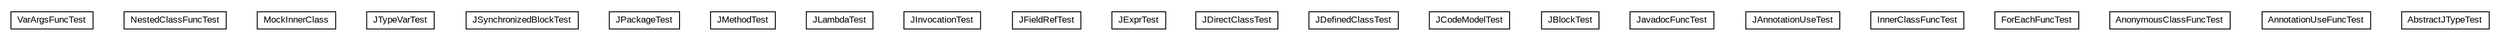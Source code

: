 #!/usr/local/bin/dot
#
# Class diagram 
# Generated by UMLGraph version 5.1 (http://www.umlgraph.org/)
#

digraph G {
	edge [fontname="arial",fontsize=10,labelfontname="arial",labelfontsize=10];
	node [fontname="arial",fontsize=10,shape=plaintext];
	nodesep=0.25;
	ranksep=0.5;
	// com.helger.jcodemodel.VarArgsFuncTest
	c0 [label=<<table title="com.helger.jcodemodel.VarArgsFuncTest" border="0" cellborder="1" cellspacing="0" cellpadding="2" port="p" href="./VarArgsFuncTest.html">
		<tr><td><table border="0" cellspacing="0" cellpadding="1">
<tr><td align="center" balign="center"> VarArgsFuncTest </td></tr>
		</table></td></tr>
		</table>>, fontname="arial", fontcolor="black", fontsize=10.0];
	// com.helger.jcodemodel.NestedClassFuncTest
	c1 [label=<<table title="com.helger.jcodemodel.NestedClassFuncTest" border="0" cellborder="1" cellspacing="0" cellpadding="2" port="p" href="./NestedClassFuncTest.html">
		<tr><td><table border="0" cellspacing="0" cellpadding="1">
<tr><td align="center" balign="center"> NestedClassFuncTest </td></tr>
		</table></td></tr>
		</table>>, fontname="arial", fontcolor="black", fontsize=10.0];
	// com.helger.jcodemodel.NestedClassFuncTest.MockInnerClass
	c2 [label=<<table title="com.helger.jcodemodel.NestedClassFuncTest.MockInnerClass" border="0" cellborder="1" cellspacing="0" cellpadding="2" port="p" href="./NestedClassFuncTest.MockInnerClass.html">
		<tr><td><table border="0" cellspacing="0" cellpadding="1">
<tr><td align="center" balign="center"> MockInnerClass </td></tr>
		</table></td></tr>
		</table>>, fontname="arial", fontcolor="black", fontsize=10.0];
	// com.helger.jcodemodel.JTypeVarTest
	c3 [label=<<table title="com.helger.jcodemodel.JTypeVarTest" border="0" cellborder="1" cellspacing="0" cellpadding="2" port="p" href="./JTypeVarTest.html">
		<tr><td><table border="0" cellspacing="0" cellpadding="1">
<tr><td align="center" balign="center"> JTypeVarTest </td></tr>
		</table></td></tr>
		</table>>, fontname="arial", fontcolor="black", fontsize=10.0];
	// com.helger.jcodemodel.JSynchronizedBlockTest
	c4 [label=<<table title="com.helger.jcodemodel.JSynchronizedBlockTest" border="0" cellborder="1" cellspacing="0" cellpadding="2" port="p" href="./JSynchronizedBlockTest.html">
		<tr><td><table border="0" cellspacing="0" cellpadding="1">
<tr><td align="center" balign="center"> JSynchronizedBlockTest </td></tr>
		</table></td></tr>
		</table>>, fontname="arial", fontcolor="black", fontsize=10.0];
	// com.helger.jcodemodel.JPackageTest
	c5 [label=<<table title="com.helger.jcodemodel.JPackageTest" border="0" cellborder="1" cellspacing="0" cellpadding="2" port="p" href="./JPackageTest.html">
		<tr><td><table border="0" cellspacing="0" cellpadding="1">
<tr><td align="center" balign="center"> JPackageTest </td></tr>
		</table></td></tr>
		</table>>, fontname="arial", fontcolor="black", fontsize=10.0];
	// com.helger.jcodemodel.JMethodTest
	c6 [label=<<table title="com.helger.jcodemodel.JMethodTest" border="0" cellborder="1" cellspacing="0" cellpadding="2" port="p" href="./JMethodTest.html">
		<tr><td><table border="0" cellspacing="0" cellpadding="1">
<tr><td align="center" balign="center"> JMethodTest </td></tr>
		</table></td></tr>
		</table>>, fontname="arial", fontcolor="black", fontsize=10.0];
	// com.helger.jcodemodel.JLambdaTest
	c7 [label=<<table title="com.helger.jcodemodel.JLambdaTest" border="0" cellborder="1" cellspacing="0" cellpadding="2" port="p" href="./JLambdaTest.html">
		<tr><td><table border="0" cellspacing="0" cellpadding="1">
<tr><td align="center" balign="center"> JLambdaTest </td></tr>
		</table></td></tr>
		</table>>, fontname="arial", fontcolor="black", fontsize=10.0];
	// com.helger.jcodemodel.JInvocationTest
	c8 [label=<<table title="com.helger.jcodemodel.JInvocationTest" border="0" cellborder="1" cellspacing="0" cellpadding="2" port="p" href="./JInvocationTest.html">
		<tr><td><table border="0" cellspacing="0" cellpadding="1">
<tr><td align="center" balign="center"> JInvocationTest </td></tr>
		</table></td></tr>
		</table>>, fontname="arial", fontcolor="black", fontsize=10.0];
	// com.helger.jcodemodel.JFieldRefTest
	c9 [label=<<table title="com.helger.jcodemodel.JFieldRefTest" border="0" cellborder="1" cellspacing="0" cellpadding="2" port="p" href="./JFieldRefTest.html">
		<tr><td><table border="0" cellspacing="0" cellpadding="1">
<tr><td align="center" balign="center"> JFieldRefTest </td></tr>
		</table></td></tr>
		</table>>, fontname="arial", fontcolor="black", fontsize=10.0];
	// com.helger.jcodemodel.JExprTest
	c10 [label=<<table title="com.helger.jcodemodel.JExprTest" border="0" cellborder="1" cellspacing="0" cellpadding="2" port="p" href="./JExprTest.html">
		<tr><td><table border="0" cellspacing="0" cellpadding="1">
<tr><td align="center" balign="center"> JExprTest </td></tr>
		</table></td></tr>
		</table>>, fontname="arial", fontcolor="black", fontsize=10.0];
	// com.helger.jcodemodel.JDirectClassTest
	c11 [label=<<table title="com.helger.jcodemodel.JDirectClassTest" border="0" cellborder="1" cellspacing="0" cellpadding="2" port="p" href="./JDirectClassTest.html">
		<tr><td><table border="0" cellspacing="0" cellpadding="1">
<tr><td align="center" balign="center"> JDirectClassTest </td></tr>
		</table></td></tr>
		</table>>, fontname="arial", fontcolor="black", fontsize=10.0];
	// com.helger.jcodemodel.JDefinedClassTest
	c12 [label=<<table title="com.helger.jcodemodel.JDefinedClassTest" border="0" cellborder="1" cellspacing="0" cellpadding="2" port="p" href="./JDefinedClassTest.html">
		<tr><td><table border="0" cellspacing="0" cellpadding="1">
<tr><td align="center" balign="center"> JDefinedClassTest </td></tr>
		</table></td></tr>
		</table>>, fontname="arial", fontcolor="black", fontsize=10.0];
	// com.helger.jcodemodel.JCodeModelTest
	c13 [label=<<table title="com.helger.jcodemodel.JCodeModelTest" border="0" cellborder="1" cellspacing="0" cellpadding="2" port="p" href="./JCodeModelTest.html">
		<tr><td><table border="0" cellspacing="0" cellpadding="1">
<tr><td align="center" balign="center"> JCodeModelTest </td></tr>
		</table></td></tr>
		</table>>, fontname="arial", fontcolor="black", fontsize=10.0];
	// com.helger.jcodemodel.JBlockTest
	c14 [label=<<table title="com.helger.jcodemodel.JBlockTest" border="0" cellborder="1" cellspacing="0" cellpadding="2" port="p" href="./JBlockTest.html">
		<tr><td><table border="0" cellspacing="0" cellpadding="1">
<tr><td align="center" balign="center"> JBlockTest </td></tr>
		</table></td></tr>
		</table>>, fontname="arial", fontcolor="black", fontsize=10.0];
	// com.helger.jcodemodel.JavadocFuncTest
	c15 [label=<<table title="com.helger.jcodemodel.JavadocFuncTest" border="0" cellborder="1" cellspacing="0" cellpadding="2" port="p" href="./JavadocFuncTest.html">
		<tr><td><table border="0" cellspacing="0" cellpadding="1">
<tr><td align="center" balign="center"> JavadocFuncTest </td></tr>
		</table></td></tr>
		</table>>, fontname="arial", fontcolor="black", fontsize=10.0];
	// com.helger.jcodemodel.JAnnotationUseTest
	c16 [label=<<table title="com.helger.jcodemodel.JAnnotationUseTest" border="0" cellborder="1" cellspacing="0" cellpadding="2" port="p" href="./JAnnotationUseTest.html">
		<tr><td><table border="0" cellspacing="0" cellpadding="1">
<tr><td align="center" balign="center"> JAnnotationUseTest </td></tr>
		</table></td></tr>
		</table>>, fontname="arial", fontcolor="black", fontsize=10.0];
	// com.helger.jcodemodel.InnerClassFuncTest
	c17 [label=<<table title="com.helger.jcodemodel.InnerClassFuncTest" border="0" cellborder="1" cellspacing="0" cellpadding="2" port="p" href="./InnerClassFuncTest.html">
		<tr><td><table border="0" cellspacing="0" cellpadding="1">
<tr><td align="center" balign="center"> InnerClassFuncTest </td></tr>
		</table></td></tr>
		</table>>, fontname="arial", fontcolor="black", fontsize=10.0];
	// com.helger.jcodemodel.ForEachFuncTest
	c18 [label=<<table title="com.helger.jcodemodel.ForEachFuncTest" border="0" cellborder="1" cellspacing="0" cellpadding="2" port="p" href="./ForEachFuncTest.html">
		<tr><td><table border="0" cellspacing="0" cellpadding="1">
<tr><td align="center" balign="center"> ForEachFuncTest </td></tr>
		</table></td></tr>
		</table>>, fontname="arial", fontcolor="black", fontsize=10.0];
	// com.helger.jcodemodel.AnonymousClassFuncTest
	c19 [label=<<table title="com.helger.jcodemodel.AnonymousClassFuncTest" border="0" cellborder="1" cellspacing="0" cellpadding="2" port="p" href="./AnonymousClassFuncTest.html">
		<tr><td><table border="0" cellspacing="0" cellpadding="1">
<tr><td align="center" balign="center"> AnonymousClassFuncTest </td></tr>
		</table></td></tr>
		</table>>, fontname="arial", fontcolor="black", fontsize=10.0];
	// com.helger.jcodemodel.AnnotationUseFuncTest
	c20 [label=<<table title="com.helger.jcodemodel.AnnotationUseFuncTest" border="0" cellborder="1" cellspacing="0" cellpadding="2" port="p" href="./AnnotationUseFuncTest.html">
		<tr><td><table border="0" cellspacing="0" cellpadding="1">
<tr><td align="center" balign="center"> AnnotationUseFuncTest </td></tr>
		</table></td></tr>
		</table>>, fontname="arial", fontcolor="black", fontsize=10.0];
	// com.helger.jcodemodel.AbstractJTypeTest
	c21 [label=<<table title="com.helger.jcodemodel.AbstractJTypeTest" border="0" cellborder="1" cellspacing="0" cellpadding="2" port="p" href="./AbstractJTypeTest.html">
		<tr><td><table border="0" cellspacing="0" cellpadding="1">
<tr><td align="center" balign="center"> AbstractJTypeTest </td></tr>
		</table></td></tr>
		</table>>, fontname="arial", fontcolor="black", fontsize=10.0];
}

